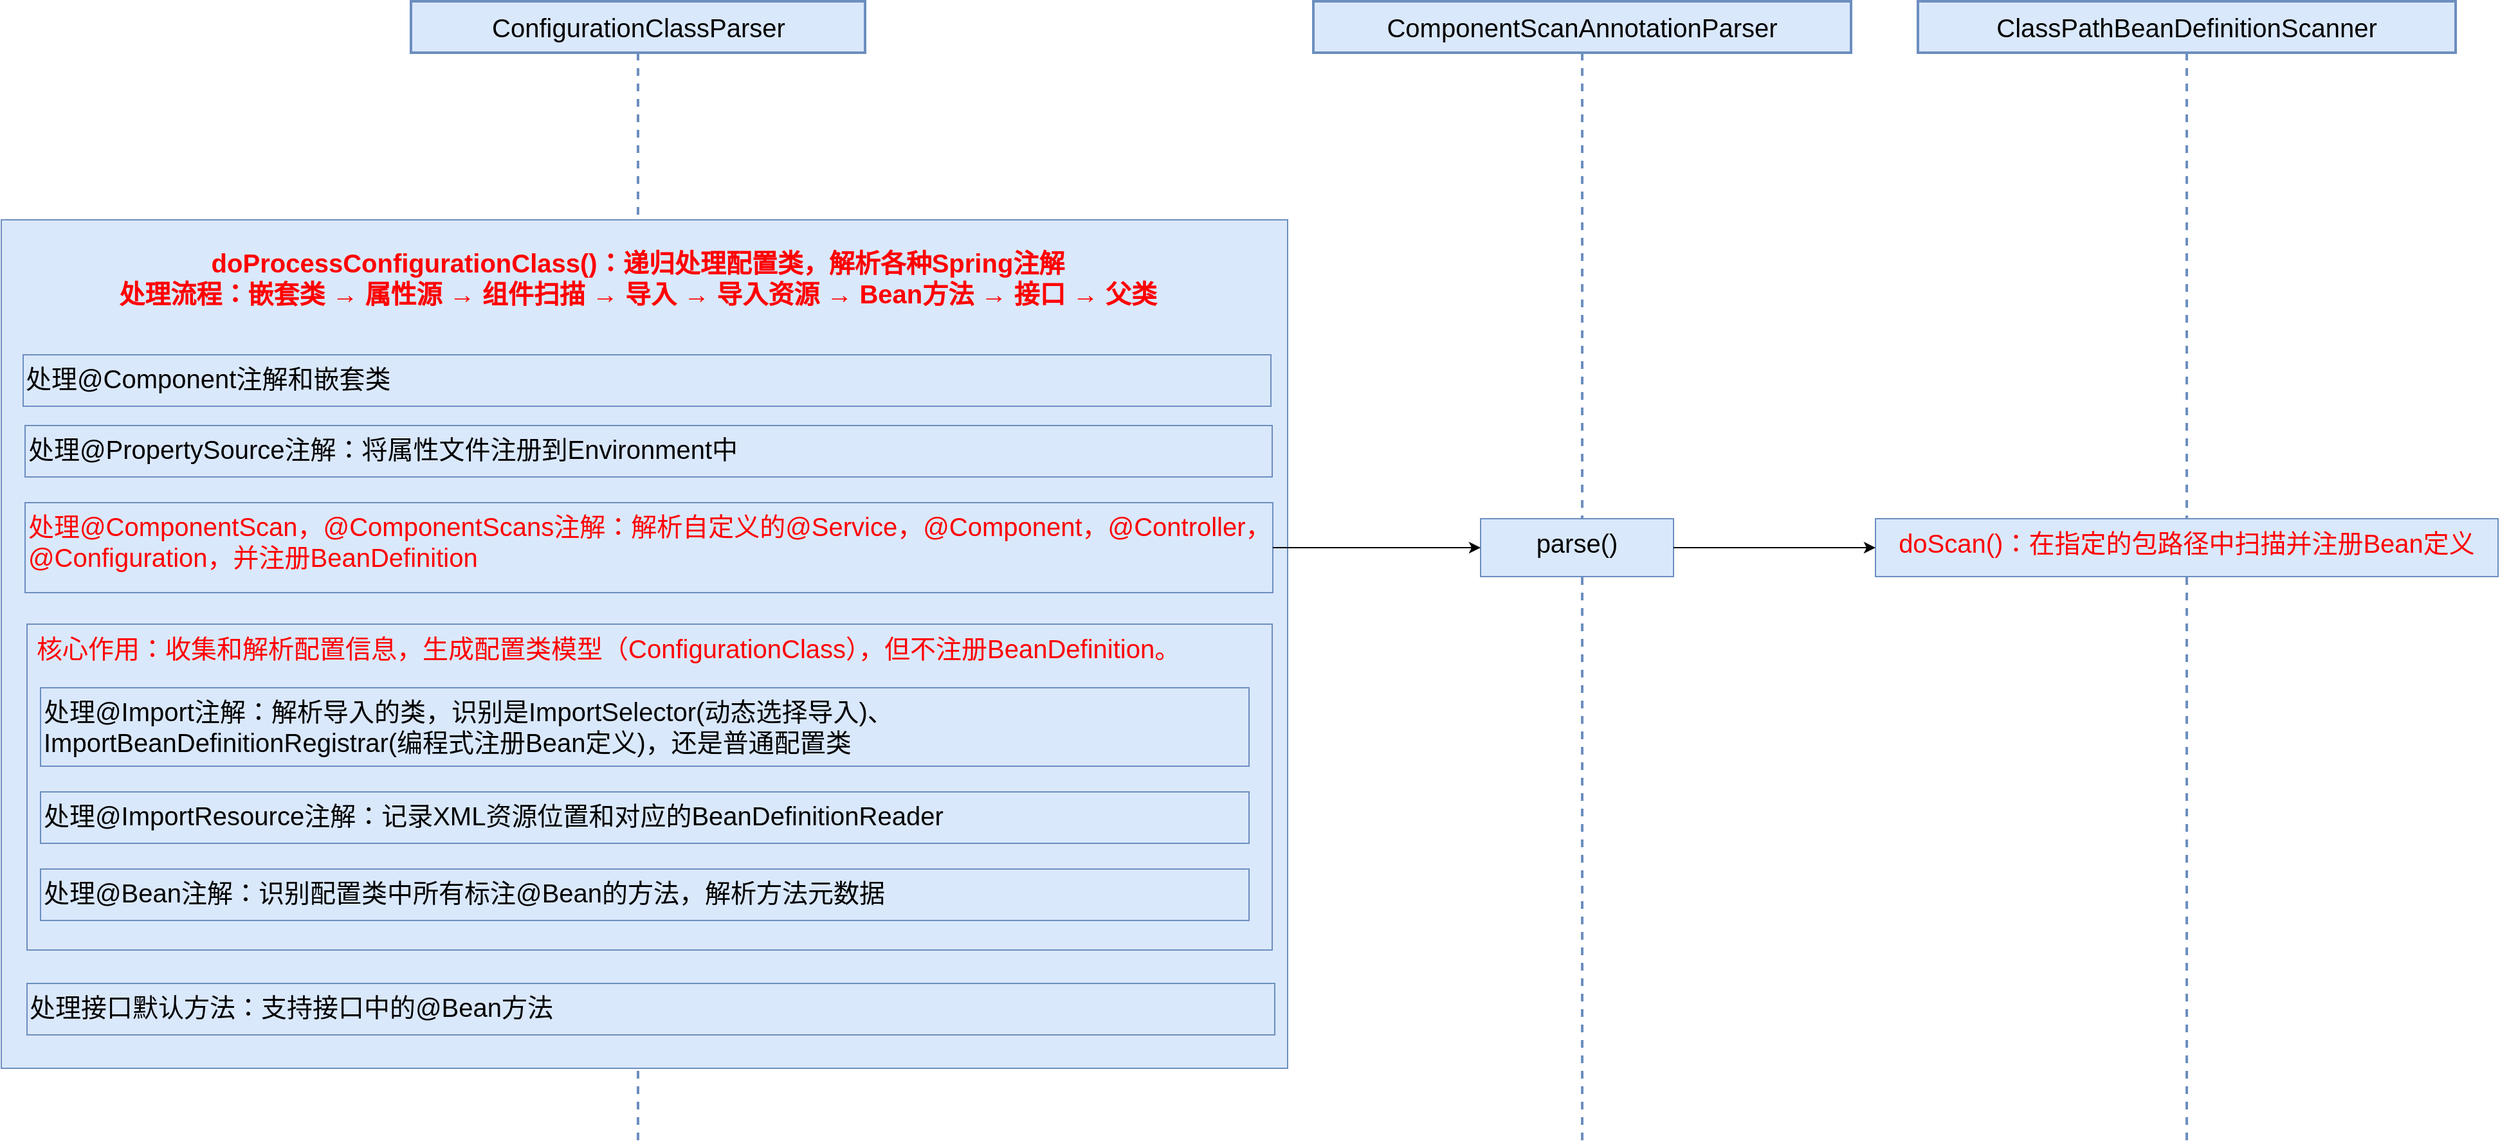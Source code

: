 <mxfile version="28.2.5">
  <diagram name="第 1 页" id="A2wYnKDMZFF023bxGnZ8">
    <mxGraphModel dx="2253" dy="788" grid="1" gridSize="10" guides="1" tooltips="1" connect="1" arrows="1" fold="1" page="1" pageScale="1" pageWidth="827" pageHeight="1169" background="none" math="0" shadow="0">
      <root>
        <mxCell id="0" />
        <mxCell id="1" parent="0" />
        <mxCell id="qlxX7Fygw9MmZmLqK2NQ-1" value="&lt;span style=&quot;color: rgb(0, 0, 0);&quot;&gt;ConfigurationClassParser&lt;/span&gt;" style="shape=umlLifeline;perimeter=lifelinePerimeter;whiteSpace=wrap;html=1;container=1;dropTarget=0;collapsible=0;recursiveResize=0;outlineConnect=0;portConstraint=eastwest;newEdgeStyle={&quot;curved&quot;:0,&quot;rounded&quot;:0};fontSize=20;fillColor=#dae8fc;strokeColor=#6c8ebf;strokeWidth=2;fontStyle=0;fontColor=#FF0000;" parent="1" vertex="1">
          <mxGeometry x="-111.5" y="50" width="353" height="890" as="geometry" />
        </mxCell>
        <mxCell id="tHCy42ypWK_uThyhraDl-2" value="" style="html=1;whiteSpace=wrap;fontSize=20;fillColor=#dae8fc;strokeColor=#6c8ebf;" parent="1" vertex="1">
          <mxGeometry x="-430" y="220" width="1000" height="660" as="geometry" />
        </mxCell>
        <mxCell id="tHCy42ypWK_uThyhraDl-15" value="&lt;b style=&quot;color: rgb(255, 0, 0); font-size: 20px;&quot;&gt;doProcessConfigurationClass()：递归处理配置类，解析各种Spring注解&lt;/b&gt;&lt;div&gt;&lt;b style=&quot;color: rgb(255, 0, 0); font-size: 20px;&quot;&gt;处理流程：嵌套类 → 属性源 → 组件扫描 → 导入 → 导入资源 → Bean方法 → 接口 → 父类&lt;/b&gt;&lt;/div&gt;" style="text;html=1;align=center;verticalAlign=top;whiteSpace=wrap;rounded=0;" parent="1" vertex="1">
          <mxGeometry x="-380" y="235" width="890" height="90" as="geometry" />
        </mxCell>
        <mxCell id="dbyZfYUz2kLOAnTONdro-5" value="处理@Component注解和嵌套类" style="html=1;whiteSpace=wrap;fontSize=20;fillColor=#dae8fc;strokeColor=#6c8ebf;strokeWidth=1;align=left;verticalAlign=top;" parent="1" vertex="1">
          <mxGeometry x="-413" y="325" width="970" height="40" as="geometry" />
        </mxCell>
        <mxCell id="vSaTzKAQZK1o4J5muWpo-2" value="&lt;font style=&quot;color: rgb(255, 0, 0);&quot;&gt;&amp;nbsp;核心作用：收集和解析配置信息，生成配置类模型（ConfigurationClass），但不注册BeanDefinition。&lt;/font&gt;" style="html=1;whiteSpace=wrap;fontSize=20;fillColor=#dae8fc;strokeColor=#6c8ebf;strokeWidth=1;align=left;verticalAlign=top;" parent="1" vertex="1">
          <mxGeometry x="-410" y="534.5" width="968" height="253.5" as="geometry" />
        </mxCell>
        <mxCell id="vSaTzKAQZK1o4J5muWpo-10" value="&lt;font style=&quot;color: rgb(255, 0, 0);&quot;&gt;处理@ComponentScan，@ComponentScans注解：&lt;span style=&quot;text-align: center; color: rgb(255, 0, 0);&quot;&gt;解析自定义的@Service，&lt;/span&gt;&lt;span style=&quot;color: rgb(255, 0, 0);&quot;&gt;@Component&lt;/span&gt;&lt;span style=&quot;text-align: center; color: rgb(255, 0, 0);&quot;&gt;，&lt;/span&gt;&lt;span style=&quot;color: rgb(255, 0, 0);&quot;&gt;@Controller，@Configuration，并注册BeanDefinition&lt;/span&gt;&lt;/font&gt;" style="html=1;whiteSpace=wrap;fontSize=20;fillColor=#dae8fc;strokeColor=#6c8ebf;strokeWidth=1;align=left;verticalAlign=top;" parent="1" vertex="1">
          <mxGeometry x="-411.5" y="440" width="969.99" height="70" as="geometry" />
        </mxCell>
        <mxCell id="FqINS3jw6dm6_iScS9fa-1" value="ComponentScanAnnotationParser" style="shape=umlLifeline;perimeter=lifelinePerimeter;whiteSpace=wrap;html=1;container=1;dropTarget=0;collapsible=0;recursiveResize=0;outlineConnect=0;portConstraint=eastwest;newEdgeStyle={&quot;curved&quot;:0,&quot;rounded&quot;:0};fontSize=20;fillColor=#dae8fc;strokeColor=#6c8ebf;strokeWidth=2;" parent="1" vertex="1">
          <mxGeometry x="590" y="50" width="418" height="890" as="geometry" />
        </mxCell>
        <mxCell id="FqINS3jw6dm6_iScS9fa-2" value="parse()" style="html=1;whiteSpace=wrap;fontSize=20;fillColor=#dae8fc;strokeColor=#6c8ebf;strokeWidth=1;align=center;verticalAlign=top;" parent="1" vertex="1">
          <mxGeometry x="720" y="452.5" width="150" height="45" as="geometry" />
        </mxCell>
        <mxCell id="FqINS3jw6dm6_iScS9fa-4" style="edgeStyle=orthogonalEdgeStyle;rounded=0;orthogonalLoop=1;jettySize=auto;html=1;exitX=0.5;exitY=1;exitDx=0;exitDy=0;" parent="1" source="FqINS3jw6dm6_iScS9fa-2" target="FqINS3jw6dm6_iScS9fa-2" edge="1">
          <mxGeometry relative="1" as="geometry" />
        </mxCell>
        <mxCell id="O9xnDqZurU0b_SuC_hwr-2" value="处理@PropertySource注解：将属性文件注册到Environment中" style="html=1;whiteSpace=wrap;fontSize=20;fillColor=#dae8fc;strokeColor=#6c8ebf;strokeWidth=1;align=left;verticalAlign=top;" parent="1" vertex="1">
          <mxGeometry x="-411.5" y="380" width="969.5" height="40" as="geometry" />
        </mxCell>
        <mxCell id="O9xnDqZurU0b_SuC_hwr-7" value="&lt;div style=&quot;&quot;&gt;处理@Import注解：解析导入的类，识别是ImportSelector(动态选择导入)、ImportBeanDefinitionRegistrar(编程式注册Bean定义)，还是普通配置类&lt;br&gt;&lt;/div&gt;" style="html=1;whiteSpace=wrap;fontSize=20;fillColor=#dae8fc;strokeColor=#6c8ebf;strokeWidth=1;align=left;verticalAlign=top;" parent="1" vertex="1">
          <mxGeometry x="-399.49" y="584" width="939.49" height="61" as="geometry" />
        </mxCell>
        <mxCell id="O9xnDqZurU0b_SuC_hwr-10" value="&lt;div style=&quot;text-align: left;&quot;&gt;&lt;span style=&quot;background-color: transparent; text-align: left;&quot;&gt;处理@ImportResource注解：&lt;/span&gt;&lt;span style=&quot;background-color: transparent;&quot;&gt;记录XML资源位置和对应的BeanDefinitionReader&lt;/span&gt;&lt;/div&gt;" style="html=1;whiteSpace=wrap;fontSize=20;fillColor=#dae8fc;strokeColor=#6c8ebf;strokeWidth=1;align=left;verticalAlign=top;" parent="1" vertex="1">
          <mxGeometry x="-399.49" y="665" width="939.49" height="40" as="geometry" />
        </mxCell>
        <mxCell id="g_pJKhSFWp_cHxpb3PC0-1" value="" style="endArrow=classic;html=1;rounded=0;exitX=1;exitY=0.5;exitDx=0;exitDy=0;entryX=0;entryY=0.5;entryDx=0;entryDy=0;" parent="1" source="vSaTzKAQZK1o4J5muWpo-10" target="FqINS3jw6dm6_iScS9fa-2" edge="1">
          <mxGeometry width="50" height="50" relative="1" as="geometry">
            <mxPoint x="558.5" y="520.0" as="sourcePoint" />
            <mxPoint x="590" y="490" as="targetPoint" />
          </mxGeometry>
        </mxCell>
        <mxCell id="PTpgmQvqYyPZqw0U1Yea-1" value="&lt;div style=&quot;text-align: left;&quot;&gt;&lt;span style=&quot;background-color: transparent; text-align: left;&quot;&gt;处理@Bean注解：&lt;/span&gt;&lt;span style=&quot;background-color: transparent;&quot;&gt;识别配置类中所有标注@Bean的方法，解析方法元数据&lt;/span&gt;&lt;/div&gt;" style="html=1;whiteSpace=wrap;fontSize=20;fillColor=#dae8fc;strokeColor=#6c8ebf;strokeWidth=1;align=left;verticalAlign=top;" parent="1" vertex="1">
          <mxGeometry x="-399.49" y="725" width="939.49" height="40" as="geometry" />
        </mxCell>
        <mxCell id="PTpgmQvqYyPZqw0U1Yea-2" value="处理接口默认方法：支持接口中的@Bean方法" style="html=1;whiteSpace=wrap;fontSize=20;fillColor=#dae8fc;strokeColor=#6c8ebf;strokeWidth=1;align=left;verticalAlign=top;" parent="1" vertex="1">
          <mxGeometry x="-410" y="814" width="970" height="40" as="geometry" />
        </mxCell>
        <mxCell id="GRPOoDjmJEH0EBPx28XO-1" value="ClassPathBeanDefinitionScanner" style="shape=umlLifeline;perimeter=lifelinePerimeter;whiteSpace=wrap;html=1;container=1;dropTarget=0;collapsible=0;recursiveResize=0;outlineConnect=0;portConstraint=eastwest;newEdgeStyle={&quot;curved&quot;:0,&quot;rounded&quot;:0};fontSize=20;fillColor=#dae8fc;strokeColor=#6c8ebf;strokeWidth=2;" parent="1" vertex="1">
          <mxGeometry x="1060" y="50" width="418" height="890" as="geometry" />
        </mxCell>
        <mxCell id="GRPOoDjmJEH0EBPx28XO-2" value="doScan()：&lt;span style=&quot;&quot;&gt;在指定的包路径中扫描并注册Bean定义&lt;/span&gt;" style="html=1;whiteSpace=wrap;fontSize=20;fillColor=#dae8fc;strokeColor=#6c8ebf;strokeWidth=1;align=center;verticalAlign=top;fontColor=#FF0000;fontStyle=0" parent="1" vertex="1">
          <mxGeometry x="1027" y="452.5" width="484" height="45" as="geometry" />
        </mxCell>
        <mxCell id="GRPOoDjmJEH0EBPx28XO-3" value="" style="endArrow=classic;html=1;rounded=0;exitX=1;exitY=0.5;exitDx=0;exitDy=0;entryX=0;entryY=0.5;entryDx=0;entryDy=0;" parent="1" source="FqINS3jw6dm6_iScS9fa-2" target="GRPOoDjmJEH0EBPx28XO-2" edge="1">
          <mxGeometry width="50" height="50" relative="1" as="geometry">
            <mxPoint x="940" y="460" as="sourcePoint" />
            <mxPoint x="990" y="410" as="targetPoint" />
          </mxGeometry>
        </mxCell>
      </root>
    </mxGraphModel>
  </diagram>
</mxfile>
